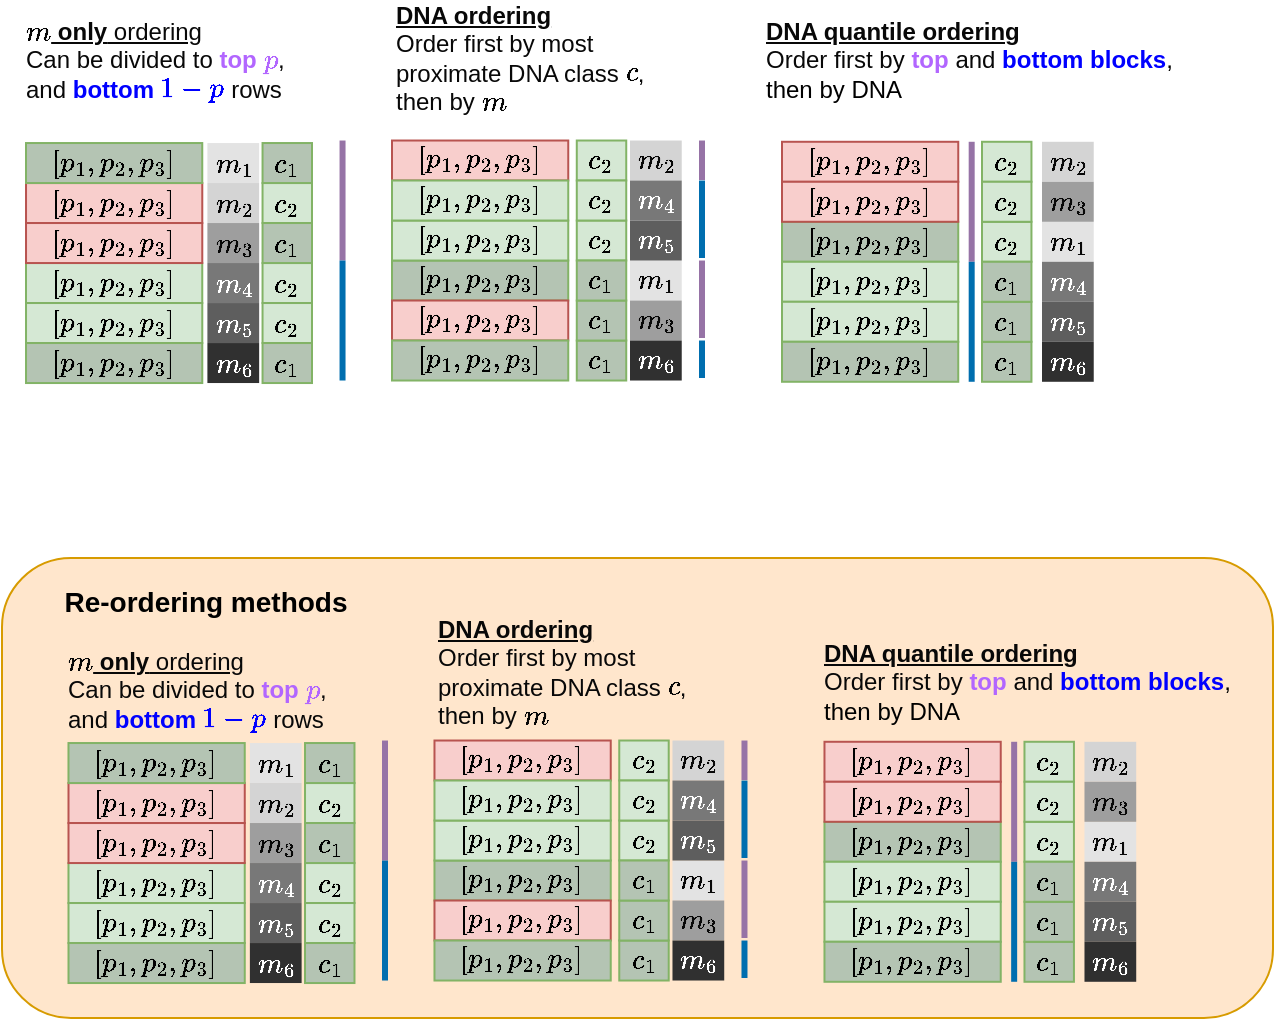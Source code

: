 <mxfile scale="6" border="0">
    <diagram id="_9xPoXTmWucX9Bat7Y3u" name="Page-1">
        <mxGraphModel dx="952" dy="779" grid="1" gridSize="10" guides="1" tooltips="1" connect="1" arrows="1" fold="1" page="1" pageScale="1" pageWidth="850" pageHeight="1100" math="1" shadow="0">
            <root>
                <mxCell id="0"/>
                <mxCell id="1" parent="0"/>
                <mxCell id="3" value="$$[p_1, p_2, p_3]$$" style="rounded=0;whiteSpace=wrap;html=1;fillColor=#f8cecc;strokeColor=#b85450;" parent="1" vertex="1">
                    <mxGeometry x="242.01" y="132.52" width="88.13" height="20" as="geometry"/>
                </mxCell>
                <mxCell id="4" value="$$[p_1, p_2, p_3]$$" style="rounded=0;whiteSpace=wrap;html=1;fillColor=#B4C4B3;strokeColor=#82b366;" parent="1" vertex="1">
                    <mxGeometry x="242.0" y="112.52" width="88.13" height="20" as="geometry"/>
                </mxCell>
                <mxCell id="5" value="$$[p_1, p_2, p_3]$$" style="rounded=0;whiteSpace=wrap;html=1;fillColor=#d5e8d4;strokeColor=#82b366;" parent="1" vertex="1">
                    <mxGeometry x="242.0" y="172.52" width="88.13" height="20" as="geometry"/>
                </mxCell>
                <mxCell id="6" value="$$[p_1, p_2, p_3]$$" style="rounded=0;whiteSpace=wrap;html=1;fillColor=#f8cecc;strokeColor=#b85450;" parent="1" vertex="1">
                    <mxGeometry x="242.01" y="152.52" width="88.13" height="20" as="geometry"/>
                </mxCell>
                <mxCell id="7" value="$$[p_1, p_2, p_3]$$" style="rounded=0;whiteSpace=wrap;html=1;fillColor=#d5e8d4;strokeColor=#82b366;" parent="1" vertex="1">
                    <mxGeometry x="242.01" y="192.52" width="88.13" height="20" as="geometry"/>
                </mxCell>
                <mxCell id="8" value="$$[p_1, p_2, p_3]$$" style="rounded=0;whiteSpace=wrap;html=1;fillColor=#B4C4B3;strokeColor=#82b366;" parent="1" vertex="1">
                    <mxGeometry x="242.01" y="212.52" width="88.13" height="20" as="geometry"/>
                </mxCell>
                <mxCell id="16" value="&lt;u&gt;&lt;b&gt;`m` only&lt;/b&gt; ordering&lt;/u&gt;&lt;br&gt;Can be divided to &lt;font color=&quot;#b266ff&quot;&gt;&lt;b&gt;top `p`&lt;/b&gt;&lt;/font&gt;, and &lt;font color=&quot;#0000ff&quot;&gt;&lt;b&gt;bottom `1-p`&lt;/b&gt;&lt;/font&gt; rows" style="text;html=1;strokeColor=none;fillColor=none;align=left;verticalAlign=middle;whiteSpace=wrap;rounded=0;fontColor=#080808;" parent="1" vertex="1">
                    <mxGeometry x="240.0" y="51.26" width="145" height="40" as="geometry"/>
                </mxCell>
                <mxCell id="17" value="&lt;b&gt;&lt;u&gt;DNA ordering&lt;/u&gt;&lt;/b&gt;&lt;br&gt;Order first by most proximate DNA class `c`, then by `m`&amp;nbsp;" style="text;html=1;strokeColor=none;fillColor=none;align=left;verticalAlign=middle;whiteSpace=wrap;rounded=0;fontColor=#080808;" parent="1" vertex="1">
                    <mxGeometry x="424.87" y="50.0" width="145" height="40" as="geometry"/>
                </mxCell>
                <mxCell id="18" value="$$c_2$$" style="text;html=1;strokeColor=#82b366;fillColor=#d5e8d4;align=center;verticalAlign=middle;whiteSpace=wrap;rounded=0;" parent="1" vertex="1">
                    <mxGeometry x="360.27" y="132.52" width="24.73" height="20" as="geometry"/>
                </mxCell>
                <mxCell id="19" value="$$c_1$$" style="text;html=1;strokeColor=#82b366;fillColor=#B4C4B3;align=center;verticalAlign=middle;whiteSpace=wrap;rounded=0;" parent="1" vertex="1">
                    <mxGeometry x="360.27" y="112.52" width="24.73" height="20" as="geometry"/>
                </mxCell>
                <mxCell id="20" value="$$c_2$$" style="text;html=1;strokeColor=#82b366;fillColor=#d5e8d4;align=center;verticalAlign=middle;whiteSpace=wrap;rounded=0;" parent="1" vertex="1">
                    <mxGeometry x="360.27" y="172.52" width="24.73" height="20" as="geometry"/>
                </mxCell>
                <mxCell id="21" value="$$c_1$$" style="text;html=1;strokeColor=#82b366;fillColor=#B4C4B3;align=center;verticalAlign=middle;whiteSpace=wrap;rounded=0;" parent="1" vertex="1">
                    <mxGeometry x="360.27" y="152.52" width="24.73" height="20" as="geometry"/>
                </mxCell>
                <mxCell id="41" value="" style="endArrow=none;html=1;strokeWidth=3;fontColor=#CC0000;fillColor=#e1d5e7;strokeColor=#9673a6;" parent="1" edge="1">
                    <mxGeometry width="50" height="50" relative="1" as="geometry">
                        <mxPoint x="400.27" y="171.26" as="sourcePoint"/>
                        <mxPoint x="400.27" y="111.26" as="targetPoint"/>
                    </mxGeometry>
                </mxCell>
                <mxCell id="43" value="&lt;b&gt;&lt;u&gt;DNA quantile ordering&lt;/u&gt;&lt;/b&gt;&lt;br&gt;Order first by&amp;nbsp;&lt;font color=&quot;#b266ff&quot;&gt;&lt;b&gt;top &lt;/b&gt;&lt;/font&gt;and &lt;font color=&quot;#0000ff&quot;&gt;&lt;b&gt;bottom blocks&lt;/b&gt;&lt;/font&gt;&lt;font color=&quot;#000000&quot;&gt;, then by DNA&lt;/font&gt;" style="text;html=1;strokeColor=none;fillColor=none;align=left;verticalAlign=middle;whiteSpace=wrap;rounded=0;fontColor=#080808;" parent="1" vertex="1">
                    <mxGeometry x="610" y="50.63" width="210" height="40" as="geometry"/>
                </mxCell>
                <mxCell id="49" value="&lt;span style=&quot;&quot;&gt;$$m_1$$&lt;/span&gt;" style="text;html=1;strokeColor=none;fillColor=#E3E3E3;align=center;verticalAlign=middle;whiteSpace=wrap;rounded=0;fontColor=#080808;labelBackgroundColor=none;" parent="1" vertex="1">
                    <mxGeometry x="332.7" y="112.52" width="25.87" height="20" as="geometry"/>
                </mxCell>
                <mxCell id="50" value="$$m_2$$" style="text;html=1;strokeColor=none;fillColor=#D4D4D4;align=center;verticalAlign=middle;whiteSpace=wrap;rounded=0;fontColor=#080808;" parent="1" vertex="1">
                    <mxGeometry x="332.7" y="132.52" width="25.87" height="20" as="geometry"/>
                </mxCell>
                <mxCell id="51" value="$$m_3$$" style="text;html=1;strokeColor=none;fillColor=#9E9E9E;align=center;verticalAlign=middle;whiteSpace=wrap;rounded=0;fontColor=#080808;" parent="1" vertex="1">
                    <mxGeometry x="332.7" y="152.52" width="25.87" height="20" as="geometry"/>
                </mxCell>
                <mxCell id="52" value="$$m_4$$" style="text;html=1;strokeColor=none;fillColor=#787878;align=center;verticalAlign=middle;whiteSpace=wrap;rounded=0;fontColor=#FFFFFF;" parent="1" vertex="1">
                    <mxGeometry x="332.7" y="172.52" width="25.87" height="20" as="geometry"/>
                </mxCell>
                <mxCell id="53" value="$$m_5$$" style="text;html=1;strokeColor=none;fillColor=#5E5E5E;align=center;verticalAlign=middle;whiteSpace=wrap;rounded=0;fontColor=#FFFFFF;" parent="1" vertex="1">
                    <mxGeometry x="332.7" y="192.52" width="25.87" height="20" as="geometry"/>
                </mxCell>
                <mxCell id="54" value="$$m_6$$" style="text;html=1;strokeColor=none;fillColor=#303030;align=center;verticalAlign=middle;whiteSpace=wrap;rounded=0;fontColor=#FFFFFF;" parent="1" vertex="1">
                    <mxGeometry x="332.7" y="212.52" width="25.87" height="20" as="geometry"/>
                </mxCell>
                <mxCell id="55" value="$$c_2$$" style="text;html=1;strokeColor=#82b366;fillColor=#d5e8d4;align=center;verticalAlign=middle;whiteSpace=wrap;rounded=0;" parent="1" vertex="1">
                    <mxGeometry x="360.27" y="192.52" width="24.73" height="20" as="geometry"/>
                </mxCell>
                <mxCell id="56" value="$$c_1$$" style="text;html=1;strokeColor=#82b366;fillColor=#B4C4B3;align=center;verticalAlign=middle;whiteSpace=wrap;rounded=0;" parent="1" vertex="1">
                    <mxGeometry x="360.27" y="212.52" width="24.73" height="20" as="geometry"/>
                </mxCell>
                <mxCell id="57" value="$$[p_1, p_2, p_3]$$" style="rounded=0;whiteSpace=wrap;html=1;fillColor=#f8cecc;strokeColor=#b85450;" parent="1" vertex="1">
                    <mxGeometry x="425" y="111.26" width="88.13" height="20" as="geometry"/>
                </mxCell>
                <mxCell id="58" value="$$[p_1, p_2, p_3]$$" style="rounded=0;whiteSpace=wrap;html=1;fillColor=#B4C4B3;strokeColor=#82b366;" parent="1" vertex="1">
                    <mxGeometry x="425" y="171.26" width="88.13" height="20" as="geometry"/>
                </mxCell>
                <mxCell id="59" value="$$[p_1, p_2, p_3]$$" style="rounded=0;whiteSpace=wrap;html=1;fillColor=#d5e8d4;strokeColor=#82b366;" parent="1" vertex="1">
                    <mxGeometry x="425" y="151.26" width="88.13" height="20" as="geometry"/>
                </mxCell>
                <mxCell id="60" value="$$[p_1, p_2, p_3]$$" style="rounded=0;whiteSpace=wrap;html=1;fillColor=#f8cecc;strokeColor=#b85450;" parent="1" vertex="1">
                    <mxGeometry x="425" y="191.26" width="88.13" height="20" as="geometry"/>
                </mxCell>
                <mxCell id="61" value="$$[p_1, p_2, p_3]$$" style="rounded=0;whiteSpace=wrap;html=1;fillColor=#d5e8d4;strokeColor=#82b366;" parent="1" vertex="1">
                    <mxGeometry x="425" y="131.26" width="88.13" height="20" as="geometry"/>
                </mxCell>
                <mxCell id="62" value="$$[p_1, p_2, p_3]$$" style="rounded=0;whiteSpace=wrap;html=1;fillColor=#B4C4B3;strokeColor=#82b366;" parent="1" vertex="1">
                    <mxGeometry x="425" y="211.26" width="88.13" height="20" as="geometry"/>
                </mxCell>
                <mxCell id="63" value="$$c_2$$" style="text;html=1;strokeColor=#82b366;fillColor=#d5e8d4;align=center;verticalAlign=middle;whiteSpace=wrap;rounded=0;" parent="1" vertex="1">
                    <mxGeometry x="517.39" y="111.26" width="24.73" height="20" as="geometry"/>
                </mxCell>
                <mxCell id="64" value="$$c_1$$" style="text;html=1;strokeColor=#82b366;fillColor=#B4C4B3;align=center;verticalAlign=middle;whiteSpace=wrap;rounded=0;" parent="1" vertex="1">
                    <mxGeometry x="517.39" y="211.26" width="24.73" height="20" as="geometry"/>
                </mxCell>
                <mxCell id="65" value="$$c_2$$" style="text;html=1;strokeColor=#82b366;fillColor=#d5e8d4;align=center;verticalAlign=middle;whiteSpace=wrap;rounded=0;" parent="1" vertex="1">
                    <mxGeometry x="517.39" y="151.26" width="24.73" height="20" as="geometry"/>
                </mxCell>
                <mxCell id="66" value="$$c_1$$" style="text;html=1;strokeColor=#82b366;fillColor=#B4C4B3;align=center;verticalAlign=middle;whiteSpace=wrap;rounded=0;" parent="1" vertex="1">
                    <mxGeometry x="517.39" y="191.26" width="24.73" height="20" as="geometry"/>
                </mxCell>
                <mxCell id="67" value="&lt;span style=&quot;&quot;&gt;$$m_1$$&lt;/span&gt;" style="text;html=1;strokeColor=none;fillColor=#E3E3E3;align=center;verticalAlign=middle;whiteSpace=wrap;rounded=0;fontColor=#080808;labelBackgroundColor=none;" parent="1" vertex="1">
                    <mxGeometry x="544" y="171.26" width="25.87" height="20" as="geometry"/>
                </mxCell>
                <mxCell id="68" value="$$m_2$$" style="text;html=1;strokeColor=none;fillColor=#D4D4D4;align=center;verticalAlign=middle;whiteSpace=wrap;rounded=0;fontColor=#080808;" parent="1" vertex="1">
                    <mxGeometry x="544" y="111.26" width="25.87" height="20" as="geometry"/>
                </mxCell>
                <mxCell id="69" value="$$m_3$$" style="text;html=1;strokeColor=none;fillColor=#9E9E9E;align=center;verticalAlign=middle;whiteSpace=wrap;rounded=0;fontColor=#080808;" parent="1" vertex="1">
                    <mxGeometry x="544" y="191.26" width="25.87" height="20" as="geometry"/>
                </mxCell>
                <mxCell id="70" value="$$m_4$$" style="text;html=1;strokeColor=none;fillColor=#787878;align=center;verticalAlign=middle;whiteSpace=wrap;rounded=0;fontColor=#FFFFFF;" parent="1" vertex="1">
                    <mxGeometry x="544" y="131.26" width="25.87" height="20" as="geometry"/>
                </mxCell>
                <mxCell id="71" value="$$m_5$$" style="text;html=1;strokeColor=none;fillColor=#5E5E5E;align=center;verticalAlign=middle;whiteSpace=wrap;rounded=0;fontColor=#FFFFFF;" parent="1" vertex="1">
                    <mxGeometry x="544" y="151.26" width="25.87" height="20" as="geometry"/>
                </mxCell>
                <mxCell id="72" value="$$m_6$$" style="text;html=1;strokeColor=none;fillColor=#303030;align=center;verticalAlign=middle;whiteSpace=wrap;rounded=0;fontColor=#FFFFFF;" parent="1" vertex="1">
                    <mxGeometry x="544" y="211.26" width="25.87" height="20" as="geometry"/>
                </mxCell>
                <mxCell id="73" value="$$c_2$$" style="text;html=1;strokeColor=#82b366;fillColor=#d5e8d4;align=center;verticalAlign=middle;whiteSpace=wrap;rounded=0;" parent="1" vertex="1">
                    <mxGeometry x="517.39" y="131.26" width="24.73" height="20" as="geometry"/>
                </mxCell>
                <mxCell id="74" value="$$c_1$$" style="text;html=1;strokeColor=#82b366;fillColor=#B4C4B3;align=center;verticalAlign=middle;whiteSpace=wrap;rounded=0;" parent="1" vertex="1">
                    <mxGeometry x="517.39" y="171.26" width="24.73" height="20" as="geometry"/>
                </mxCell>
                <mxCell id="76" value="" style="endArrow=none;html=1;strokeWidth=3;fontColor=#CC0000;fillColor=#1ba1e2;strokeColor=#006EAF;" parent="1" edge="1">
                    <mxGeometry width="50" height="50" relative="1" as="geometry">
                        <mxPoint x="400.27" y="231.26" as="sourcePoint"/>
                        <mxPoint x="400.27" y="171.26" as="targetPoint"/>
                    </mxGeometry>
                </mxCell>
                <mxCell id="77" value="$$[p_1, p_2, p_3]$$" style="rounded=0;whiteSpace=wrap;html=1;fillColor=#f8cecc;strokeColor=#b85450;" parent="1" vertex="1">
                    <mxGeometry x="620" y="111.89" width="88.13" height="20" as="geometry"/>
                </mxCell>
                <mxCell id="78" value="$$[p_1, p_2, p_3]$$" style="rounded=0;whiteSpace=wrap;html=1;fillColor=#B4C4B3;strokeColor=#82b366;" parent="1" vertex="1">
                    <mxGeometry x="620" y="151.89" width="88.13" height="20" as="geometry"/>
                </mxCell>
                <mxCell id="79" value="$$[p_1, p_2, p_3]$$" style="rounded=0;whiteSpace=wrap;html=1;fillColor=#d5e8d4;strokeColor=#82b366;" parent="1" vertex="1">
                    <mxGeometry x="620" y="171.89" width="88.13" height="20" as="geometry"/>
                </mxCell>
                <mxCell id="80" value="$$[p_1, p_2, p_3]$$" style="rounded=0;whiteSpace=wrap;html=1;fillColor=#f8cecc;strokeColor=#b85450;" parent="1" vertex="1">
                    <mxGeometry x="620" y="131.89" width="88.13" height="20" as="geometry"/>
                </mxCell>
                <mxCell id="81" value="$$[p_1, p_2, p_3]$$" style="rounded=0;whiteSpace=wrap;html=1;fillColor=#d5e8d4;strokeColor=#82b366;" parent="1" vertex="1">
                    <mxGeometry x="620" y="191.89" width="88.13" height="20" as="geometry"/>
                </mxCell>
                <mxCell id="82" value="$$[p_1, p_2, p_3]$$" style="rounded=0;whiteSpace=wrap;html=1;fillColor=#B4C4B3;strokeColor=#82b366;" parent="1" vertex="1">
                    <mxGeometry x="620" y="211.89" width="88.13" height="20" as="geometry"/>
                </mxCell>
                <mxCell id="83" value="$$c_2$$" style="text;html=1;strokeColor=#82b366;fillColor=#d5e8d4;align=center;verticalAlign=middle;whiteSpace=wrap;rounded=0;" parent="1" vertex="1">
                    <mxGeometry x="720" y="111.89" width="24.73" height="20" as="geometry"/>
                </mxCell>
                <mxCell id="84" value="$$c_1$$" style="text;html=1;strokeColor=#82b366;fillColor=#B4C4B3;align=center;verticalAlign=middle;whiteSpace=wrap;rounded=0;" parent="1" vertex="1">
                    <mxGeometry x="720" y="211.89" width="24.73" height="20" as="geometry"/>
                </mxCell>
                <mxCell id="85" value="$$c_2$$" style="text;html=1;strokeColor=#82b366;fillColor=#d5e8d4;align=center;verticalAlign=middle;whiteSpace=wrap;rounded=0;" parent="1" vertex="1">
                    <mxGeometry x="720" y="151.89" width="24.73" height="20" as="geometry"/>
                </mxCell>
                <mxCell id="86" value="$$c_1$$" style="text;html=1;strokeColor=#82b366;fillColor=#B4C4B3;align=center;verticalAlign=middle;whiteSpace=wrap;rounded=0;" parent="1" vertex="1">
                    <mxGeometry x="720" y="191.89" width="24.73" height="20" as="geometry"/>
                </mxCell>
                <mxCell id="87" value="&lt;span style=&quot;&quot;&gt;$$m_1$$&lt;/span&gt;" style="text;html=1;strokeColor=none;fillColor=#E3E3E3;align=center;verticalAlign=middle;whiteSpace=wrap;rounded=0;fontColor=#080808;labelBackgroundColor=none;" parent="1" vertex="1">
                    <mxGeometry x="750" y="151.89" width="25.87" height="20" as="geometry"/>
                </mxCell>
                <mxCell id="88" value="$$m_2$$" style="text;html=1;strokeColor=none;fillColor=#D4D4D4;align=center;verticalAlign=middle;whiteSpace=wrap;rounded=0;fontColor=#080808;" parent="1" vertex="1">
                    <mxGeometry x="750" y="111.89" width="25.87" height="20" as="geometry"/>
                </mxCell>
                <mxCell id="89" value="$$m_3$$" style="text;html=1;strokeColor=none;fillColor=#9E9E9E;align=center;verticalAlign=middle;whiteSpace=wrap;rounded=0;fontColor=#080808;" parent="1" vertex="1">
                    <mxGeometry x="750" y="131.89" width="25.87" height="20" as="geometry"/>
                </mxCell>
                <mxCell id="90" value="$$m_4$$" style="text;html=1;strokeColor=none;fillColor=#787878;align=center;verticalAlign=middle;whiteSpace=wrap;rounded=0;fontColor=#FFFFFF;" parent="1" vertex="1">
                    <mxGeometry x="750" y="171.89" width="25.87" height="20" as="geometry"/>
                </mxCell>
                <mxCell id="91" value="$$m_5$$" style="text;html=1;strokeColor=none;fillColor=#5E5E5E;align=center;verticalAlign=middle;whiteSpace=wrap;rounded=0;fontColor=#FFFFFF;" parent="1" vertex="1">
                    <mxGeometry x="750" y="191.89" width="25.87" height="20" as="geometry"/>
                </mxCell>
                <mxCell id="92" value="$$m_6$$" style="text;html=1;strokeColor=none;fillColor=#303030;align=center;verticalAlign=middle;whiteSpace=wrap;rounded=0;fontColor=#FFFFFF;" parent="1" vertex="1">
                    <mxGeometry x="750" y="211.89" width="25.87" height="20" as="geometry"/>
                </mxCell>
                <mxCell id="93" value="$$c_2$$" style="text;html=1;strokeColor=#82b366;fillColor=#d5e8d4;align=center;verticalAlign=middle;whiteSpace=wrap;rounded=0;" parent="1" vertex="1">
                    <mxGeometry x="720" y="131.89" width="24.73" height="20" as="geometry"/>
                </mxCell>
                <mxCell id="94" value="$$c_1$$" style="text;html=1;strokeColor=#82b366;fillColor=#B4C4B3;align=center;verticalAlign=middle;whiteSpace=wrap;rounded=0;" parent="1" vertex="1">
                    <mxGeometry x="720" y="171.89" width="24.73" height="20" as="geometry"/>
                </mxCell>
                <mxCell id="95" value="" style="endArrow=none;html=1;strokeWidth=3;fontColor=#CC0000;fillColor=#e1d5e7;strokeColor=#9673a6;" parent="1" edge="1">
                    <mxGeometry width="50" height="50" relative="1" as="geometry">
                        <mxPoint x="580" y="131" as="sourcePoint"/>
                        <mxPoint x="580" y="111.26" as="targetPoint"/>
                    </mxGeometry>
                </mxCell>
                <mxCell id="96" value="" style="endArrow=none;html=1;strokeWidth=3;fontColor=#CC0000;fillColor=#1ba1e2;strokeColor=#006EAF;" parent="1" edge="1">
                    <mxGeometry width="50" height="50" relative="1" as="geometry">
                        <mxPoint x="580" y="170" as="sourcePoint"/>
                        <mxPoint x="580" y="131.26" as="targetPoint"/>
                    </mxGeometry>
                </mxCell>
                <mxCell id="97" value="" style="endArrow=none;html=1;strokeWidth=3;fontColor=#CC0000;fillColor=#e1d5e7;strokeColor=#9673a6;" parent="1" edge="1">
                    <mxGeometry width="50" height="50" relative="1" as="geometry">
                        <mxPoint x="580" y="210" as="sourcePoint"/>
                        <mxPoint x="580" y="171.26" as="targetPoint"/>
                    </mxGeometry>
                </mxCell>
                <mxCell id="98" value="" style="endArrow=none;html=1;strokeWidth=3;fontColor=#CC0000;fillColor=#1ba1e2;strokeColor=#006EAF;" parent="1" edge="1">
                    <mxGeometry width="50" height="50" relative="1" as="geometry">
                        <mxPoint x="580" y="230" as="sourcePoint"/>
                        <mxPoint x="580" y="211.26" as="targetPoint"/>
                    </mxGeometry>
                </mxCell>
                <mxCell id="99" value="" style="endArrow=none;html=1;strokeWidth=3;fontColor=#CC0000;fillColor=#e1d5e7;strokeColor=#9673a6;" parent="1" edge="1">
                    <mxGeometry width="50" height="50" relative="1" as="geometry">
                        <mxPoint x="714.84" y="171.89" as="sourcePoint"/>
                        <mxPoint x="714.84" y="111.89" as="targetPoint"/>
                    </mxGeometry>
                </mxCell>
                <mxCell id="100" value="" style="endArrow=none;html=1;strokeWidth=3;fontColor=#CC0000;fillColor=#1ba1e2;strokeColor=#006EAF;" parent="1" edge="1">
                    <mxGeometry width="50" height="50" relative="1" as="geometry">
                        <mxPoint x="714.84" y="231.89" as="sourcePoint"/>
                        <mxPoint x="714.84" y="171.89" as="targetPoint"/>
                    </mxGeometry>
                </mxCell>
                <mxCell id="101" value="" style="group" vertex="1" connectable="0" parent="1">
                    <mxGeometry x="230" y="320" width="635.5" height="230" as="geometry"/>
                </mxCell>
                <mxCell id="102" value="" style="rounded=1;whiteSpace=wrap;html=1;labelBackgroundColor=none;fillColor=#ffe6cc;strokeColor=#d79b00;" vertex="1" parent="101">
                    <mxGeometry width="635.5" height="230" as="geometry"/>
                </mxCell>
                <mxCell id="103" value="$$[p_1, p_2, p_3]$$" style="rounded=0;whiteSpace=wrap;html=1;fillColor=#f8cecc;strokeColor=#b85450;" vertex="1" parent="101">
                    <mxGeometry x="33.25" y="112.52" width="88.13" height="20" as="geometry"/>
                </mxCell>
                <mxCell id="104" value="$$[p_1, p_2, p_3]$$" style="rounded=0;whiteSpace=wrap;html=1;fillColor=#B4C4B3;strokeColor=#82b366;" vertex="1" parent="101">
                    <mxGeometry x="33.24" y="92.52" width="88.13" height="20" as="geometry"/>
                </mxCell>
                <mxCell id="105" value="$$[p_1, p_2, p_3]$$" style="rounded=0;whiteSpace=wrap;html=1;fillColor=#d5e8d4;strokeColor=#82b366;" vertex="1" parent="101">
                    <mxGeometry x="33.24" y="152.52" width="88.13" height="20" as="geometry"/>
                </mxCell>
                <mxCell id="106" value="$$[p_1, p_2, p_3]$$" style="rounded=0;whiteSpace=wrap;html=1;fillColor=#f8cecc;strokeColor=#b85450;" vertex="1" parent="101">
                    <mxGeometry x="33.25" y="132.52" width="88.13" height="20" as="geometry"/>
                </mxCell>
                <mxCell id="107" value="$$[p_1, p_2, p_3]$$" style="rounded=0;whiteSpace=wrap;html=1;fillColor=#d5e8d4;strokeColor=#82b366;" vertex="1" parent="101">
                    <mxGeometry x="33.25" y="172.52" width="88.13" height="20" as="geometry"/>
                </mxCell>
                <mxCell id="108" value="$$[p_1, p_2, p_3]$$" style="rounded=0;whiteSpace=wrap;html=1;fillColor=#B4C4B3;strokeColor=#82b366;" vertex="1" parent="101">
                    <mxGeometry x="33.25" y="192.52" width="88.13" height="20" as="geometry"/>
                </mxCell>
                <mxCell id="109" value="&lt;u&gt;&lt;b&gt;`m` only&lt;/b&gt; ordering&lt;/u&gt;&lt;br&gt;Can be divided to &lt;font color=&quot;#b266ff&quot;&gt;&lt;b&gt;top `p`&lt;/b&gt;&lt;/font&gt;, and &lt;font color=&quot;#0000ff&quot;&gt;&lt;b&gt;bottom `1-p`&lt;/b&gt;&lt;/font&gt; rows" style="text;html=1;strokeColor=none;fillColor=none;align=left;verticalAlign=middle;whiteSpace=wrap;rounded=0;fontColor=#080808;" vertex="1" parent="101">
                    <mxGeometry x="31.24" y="46" width="145" height="40" as="geometry"/>
                </mxCell>
                <mxCell id="110" value="&lt;b&gt;&lt;u&gt;DNA ordering&lt;/u&gt;&lt;/b&gt;&lt;br&gt;Order first by most proximate DNA class `c`, then by `m`&amp;nbsp;" style="text;html=1;strokeColor=none;fillColor=none;align=left;verticalAlign=middle;whiteSpace=wrap;rounded=0;fontColor=#080808;" vertex="1" parent="101">
                    <mxGeometry x="216.11" y="37" width="145" height="40" as="geometry"/>
                </mxCell>
                <mxCell id="111" value="$$c_2$$" style="text;html=1;strokeColor=#82b366;fillColor=#d5e8d4;align=center;verticalAlign=middle;whiteSpace=wrap;rounded=0;" vertex="1" parent="101">
                    <mxGeometry x="151.51" y="112.52" width="24.73" height="20" as="geometry"/>
                </mxCell>
                <mxCell id="112" value="$$c_1$$" style="text;html=1;strokeColor=#82b366;fillColor=#B4C4B3;align=center;verticalAlign=middle;whiteSpace=wrap;rounded=0;" vertex="1" parent="101">
                    <mxGeometry x="151.51" y="92.52" width="24.73" height="20" as="geometry"/>
                </mxCell>
                <mxCell id="113" value="$$c_2$$" style="text;html=1;strokeColor=#82b366;fillColor=#d5e8d4;align=center;verticalAlign=middle;whiteSpace=wrap;rounded=0;" vertex="1" parent="101">
                    <mxGeometry x="151.51" y="152.52" width="24.73" height="20" as="geometry"/>
                </mxCell>
                <mxCell id="114" value="$$c_1$$" style="text;html=1;strokeColor=#82b366;fillColor=#B4C4B3;align=center;verticalAlign=middle;whiteSpace=wrap;rounded=0;" vertex="1" parent="101">
                    <mxGeometry x="151.51" y="132.52" width="24.73" height="20" as="geometry"/>
                </mxCell>
                <mxCell id="115" value="" style="endArrow=none;html=1;strokeWidth=3;fontColor=#CC0000;fillColor=#e1d5e7;strokeColor=#9673a6;" edge="1" parent="101">
                    <mxGeometry width="50" height="50" relative="1" as="geometry">
                        <mxPoint x="191.51" y="151.26" as="sourcePoint"/>
                        <mxPoint x="191.51" y="91.26" as="targetPoint"/>
                    </mxGeometry>
                </mxCell>
                <mxCell id="116" value="&lt;b&gt;&lt;u&gt;DNA quantile ordering&lt;/u&gt;&lt;/b&gt;&lt;br&gt;Order first by&amp;nbsp;&lt;font color=&quot;#b266ff&quot;&gt;&lt;b&gt;top &lt;/b&gt;&lt;/font&gt;and &lt;font color=&quot;#0000ff&quot;&gt;&lt;b&gt;bottom blocks&lt;/b&gt;&lt;/font&gt;&lt;font color=&quot;#000000&quot;&gt;, then by DNA&lt;/font&gt;" style="text;html=1;strokeColor=none;fillColor=none;align=left;verticalAlign=middle;whiteSpace=wrap;rounded=0;fontColor=#080808;" vertex="1" parent="101">
                    <mxGeometry x="408.5" y="42" width="210" height="40" as="geometry"/>
                </mxCell>
                <mxCell id="117" value="&lt;span style=&quot;&quot;&gt;$$m_1$$&lt;/span&gt;" style="text;html=1;strokeColor=none;fillColor=#E3E3E3;align=center;verticalAlign=middle;whiteSpace=wrap;rounded=0;fontColor=#080808;labelBackgroundColor=none;" vertex="1" parent="101">
                    <mxGeometry x="123.94" y="92.52" width="25.87" height="20" as="geometry"/>
                </mxCell>
                <mxCell id="118" value="$$m_2$$" style="text;html=1;strokeColor=none;fillColor=#D4D4D4;align=center;verticalAlign=middle;whiteSpace=wrap;rounded=0;fontColor=#080808;" vertex="1" parent="101">
                    <mxGeometry x="123.94" y="112.52" width="25.87" height="20" as="geometry"/>
                </mxCell>
                <mxCell id="119" value="$$m_3$$" style="text;html=1;strokeColor=none;fillColor=#9E9E9E;align=center;verticalAlign=middle;whiteSpace=wrap;rounded=0;fontColor=#080808;" vertex="1" parent="101">
                    <mxGeometry x="123.94" y="132.52" width="25.87" height="20" as="geometry"/>
                </mxCell>
                <mxCell id="120" value="$$m_4$$" style="text;html=1;strokeColor=none;fillColor=#787878;align=center;verticalAlign=middle;whiteSpace=wrap;rounded=0;fontColor=#FFFFFF;" vertex="1" parent="101">
                    <mxGeometry x="123.94" y="152.52" width="25.87" height="20" as="geometry"/>
                </mxCell>
                <mxCell id="121" value="$$m_5$$" style="text;html=1;strokeColor=none;fillColor=#5E5E5E;align=center;verticalAlign=middle;whiteSpace=wrap;rounded=0;fontColor=#FFFFFF;" vertex="1" parent="101">
                    <mxGeometry x="123.94" y="172.52" width="25.87" height="20" as="geometry"/>
                </mxCell>
                <mxCell id="122" value="$$m_6$$" style="text;html=1;strokeColor=none;fillColor=#303030;align=center;verticalAlign=middle;whiteSpace=wrap;rounded=0;fontColor=#FFFFFF;" vertex="1" parent="101">
                    <mxGeometry x="123.94" y="192.52" width="25.87" height="20" as="geometry"/>
                </mxCell>
                <mxCell id="123" value="$$c_2$$" style="text;html=1;strokeColor=#82b366;fillColor=#d5e8d4;align=center;verticalAlign=middle;whiteSpace=wrap;rounded=0;" vertex="1" parent="101">
                    <mxGeometry x="151.51" y="172.52" width="24.73" height="20" as="geometry"/>
                </mxCell>
                <mxCell id="124" value="$$c_1$$" style="text;html=1;strokeColor=#82b366;fillColor=#B4C4B3;align=center;verticalAlign=middle;whiteSpace=wrap;rounded=0;" vertex="1" parent="101">
                    <mxGeometry x="151.51" y="192.52" width="24.73" height="20" as="geometry"/>
                </mxCell>
                <mxCell id="125" value="$$[p_1, p_2, p_3]$$" style="rounded=0;whiteSpace=wrap;html=1;fillColor=#f8cecc;strokeColor=#b85450;" vertex="1" parent="101">
                    <mxGeometry x="216.24" y="91.26" width="88.13" height="20" as="geometry"/>
                </mxCell>
                <mxCell id="126" value="$$[p_1, p_2, p_3]$$" style="rounded=0;whiteSpace=wrap;html=1;fillColor=#B4C4B3;strokeColor=#82b366;" vertex="1" parent="101">
                    <mxGeometry x="216.24" y="151.26" width="88.13" height="20" as="geometry"/>
                </mxCell>
                <mxCell id="127" value="$$[p_1, p_2, p_3]$$" style="rounded=0;whiteSpace=wrap;html=1;fillColor=#d5e8d4;strokeColor=#82b366;" vertex="1" parent="101">
                    <mxGeometry x="216.24" y="131.26" width="88.13" height="20" as="geometry"/>
                </mxCell>
                <mxCell id="128" value="$$[p_1, p_2, p_3]$$" style="rounded=0;whiteSpace=wrap;html=1;fillColor=#f8cecc;strokeColor=#b85450;" vertex="1" parent="101">
                    <mxGeometry x="216.24" y="171.26" width="88.13" height="20" as="geometry"/>
                </mxCell>
                <mxCell id="129" value="$$[p_1, p_2, p_3]$$" style="rounded=0;whiteSpace=wrap;html=1;fillColor=#d5e8d4;strokeColor=#82b366;" vertex="1" parent="101">
                    <mxGeometry x="216.24" y="111.26" width="88.13" height="20" as="geometry"/>
                </mxCell>
                <mxCell id="130" value="$$[p_1, p_2, p_3]$$" style="rounded=0;whiteSpace=wrap;html=1;fillColor=#B4C4B3;strokeColor=#82b366;" vertex="1" parent="101">
                    <mxGeometry x="216.24" y="191.26" width="88.13" height="20" as="geometry"/>
                </mxCell>
                <mxCell id="131" value="$$c_2$$" style="text;html=1;strokeColor=#82b366;fillColor=#d5e8d4;align=center;verticalAlign=middle;whiteSpace=wrap;rounded=0;" vertex="1" parent="101">
                    <mxGeometry x="308.63" y="91.26" width="24.73" height="20" as="geometry"/>
                </mxCell>
                <mxCell id="132" value="$$c_1$$" style="text;html=1;strokeColor=#82b366;fillColor=#B4C4B3;align=center;verticalAlign=middle;whiteSpace=wrap;rounded=0;" vertex="1" parent="101">
                    <mxGeometry x="308.63" y="191.26" width="24.73" height="20" as="geometry"/>
                </mxCell>
                <mxCell id="133" value="$$c_2$$" style="text;html=1;strokeColor=#82b366;fillColor=#d5e8d4;align=center;verticalAlign=middle;whiteSpace=wrap;rounded=0;" vertex="1" parent="101">
                    <mxGeometry x="308.63" y="131.26" width="24.73" height="20" as="geometry"/>
                </mxCell>
                <mxCell id="134" value="$$c_1$$" style="text;html=1;strokeColor=#82b366;fillColor=#B4C4B3;align=center;verticalAlign=middle;whiteSpace=wrap;rounded=0;" vertex="1" parent="101">
                    <mxGeometry x="308.63" y="171.26" width="24.73" height="20" as="geometry"/>
                </mxCell>
                <mxCell id="135" value="&lt;span style=&quot;&quot;&gt;$$m_1$$&lt;/span&gt;" style="text;html=1;strokeColor=none;fillColor=#E3E3E3;align=center;verticalAlign=middle;whiteSpace=wrap;rounded=0;fontColor=#080808;labelBackgroundColor=none;" vertex="1" parent="101">
                    <mxGeometry x="335.24" y="151.26" width="25.87" height="20" as="geometry"/>
                </mxCell>
                <mxCell id="136" value="$$m_2$$" style="text;html=1;strokeColor=none;fillColor=#D4D4D4;align=center;verticalAlign=middle;whiteSpace=wrap;rounded=0;fontColor=#080808;" vertex="1" parent="101">
                    <mxGeometry x="335.24" y="91.26" width="25.87" height="20" as="geometry"/>
                </mxCell>
                <mxCell id="137" value="$$m_3$$" style="text;html=1;strokeColor=none;fillColor=#9E9E9E;align=center;verticalAlign=middle;whiteSpace=wrap;rounded=0;fontColor=#080808;" vertex="1" parent="101">
                    <mxGeometry x="335.24" y="171.26" width="25.87" height="20" as="geometry"/>
                </mxCell>
                <mxCell id="138" value="$$m_4$$" style="text;html=1;strokeColor=none;fillColor=#787878;align=center;verticalAlign=middle;whiteSpace=wrap;rounded=0;fontColor=#FFFFFF;" vertex="1" parent="101">
                    <mxGeometry x="335.24" y="111.26" width="25.87" height="20" as="geometry"/>
                </mxCell>
                <mxCell id="139" value="$$m_5$$" style="text;html=1;strokeColor=none;fillColor=#5E5E5E;align=center;verticalAlign=middle;whiteSpace=wrap;rounded=0;fontColor=#FFFFFF;" vertex="1" parent="101">
                    <mxGeometry x="335.24" y="131.26" width="25.87" height="20" as="geometry"/>
                </mxCell>
                <mxCell id="140" value="$$m_6$$" style="text;html=1;strokeColor=none;fillColor=#303030;align=center;verticalAlign=middle;whiteSpace=wrap;rounded=0;fontColor=#FFFFFF;" vertex="1" parent="101">
                    <mxGeometry x="335.24" y="191.26" width="25.87" height="20" as="geometry"/>
                </mxCell>
                <mxCell id="141" value="$$c_2$$" style="text;html=1;strokeColor=#82b366;fillColor=#d5e8d4;align=center;verticalAlign=middle;whiteSpace=wrap;rounded=0;" vertex="1" parent="101">
                    <mxGeometry x="308.63" y="111.26" width="24.73" height="20" as="geometry"/>
                </mxCell>
                <mxCell id="142" value="$$c_1$$" style="text;html=1;strokeColor=#82b366;fillColor=#B4C4B3;align=center;verticalAlign=middle;whiteSpace=wrap;rounded=0;" vertex="1" parent="101">
                    <mxGeometry x="308.63" y="151.26" width="24.73" height="20" as="geometry"/>
                </mxCell>
                <mxCell id="143" value="" style="endArrow=none;html=1;strokeWidth=3;fontColor=#CC0000;fillColor=#1ba1e2;strokeColor=#006EAF;" edge="1" parent="101">
                    <mxGeometry width="50" height="50" relative="1" as="geometry">
                        <mxPoint x="191.51" y="211.26" as="sourcePoint"/>
                        <mxPoint x="191.51" y="151.26" as="targetPoint"/>
                    </mxGeometry>
                </mxCell>
                <mxCell id="144" value="$$[p_1, p_2, p_3]$$" style="rounded=0;whiteSpace=wrap;html=1;fillColor=#f8cecc;strokeColor=#b85450;" vertex="1" parent="101">
                    <mxGeometry x="411.24" y="91.89" width="88.13" height="20" as="geometry"/>
                </mxCell>
                <mxCell id="145" value="$$[p_1, p_2, p_3]$$" style="rounded=0;whiteSpace=wrap;html=1;fillColor=#B4C4B3;strokeColor=#82b366;" vertex="1" parent="101">
                    <mxGeometry x="411.24" y="131.89" width="88.13" height="20" as="geometry"/>
                </mxCell>
                <mxCell id="146" value="$$[p_1, p_2, p_3]$$" style="rounded=0;whiteSpace=wrap;html=1;fillColor=#d5e8d4;strokeColor=#82b366;" vertex="1" parent="101">
                    <mxGeometry x="411.24" y="151.89" width="88.13" height="20" as="geometry"/>
                </mxCell>
                <mxCell id="147" value="$$[p_1, p_2, p_3]$$" style="rounded=0;whiteSpace=wrap;html=1;fillColor=#f8cecc;strokeColor=#b85450;" vertex="1" parent="101">
                    <mxGeometry x="411.24" y="111.89" width="88.13" height="20" as="geometry"/>
                </mxCell>
                <mxCell id="148" value="$$[p_1, p_2, p_3]$$" style="rounded=0;whiteSpace=wrap;html=1;fillColor=#d5e8d4;strokeColor=#82b366;" vertex="1" parent="101">
                    <mxGeometry x="411.24" y="171.89" width="88.13" height="20" as="geometry"/>
                </mxCell>
                <mxCell id="149" value="$$[p_1, p_2, p_3]$$" style="rounded=0;whiteSpace=wrap;html=1;fillColor=#B4C4B3;strokeColor=#82b366;" vertex="1" parent="101">
                    <mxGeometry x="411.24" y="191.89" width="88.13" height="20" as="geometry"/>
                </mxCell>
                <mxCell id="150" value="$$c_2$$" style="text;html=1;strokeColor=#82b366;fillColor=#d5e8d4;align=center;verticalAlign=middle;whiteSpace=wrap;rounded=0;" vertex="1" parent="101">
                    <mxGeometry x="511.24" y="91.89" width="24.73" height="20" as="geometry"/>
                </mxCell>
                <mxCell id="151" value="$$c_1$$" style="text;html=1;strokeColor=#82b366;fillColor=#B4C4B3;align=center;verticalAlign=middle;whiteSpace=wrap;rounded=0;" vertex="1" parent="101">
                    <mxGeometry x="511.24" y="191.89" width="24.73" height="20" as="geometry"/>
                </mxCell>
                <mxCell id="152" value="$$c_2$$" style="text;html=1;strokeColor=#82b366;fillColor=#d5e8d4;align=center;verticalAlign=middle;whiteSpace=wrap;rounded=0;" vertex="1" parent="101">
                    <mxGeometry x="511.24" y="131.89" width="24.73" height="20" as="geometry"/>
                </mxCell>
                <mxCell id="153" value="$$c_1$$" style="text;html=1;strokeColor=#82b366;fillColor=#B4C4B3;align=center;verticalAlign=middle;whiteSpace=wrap;rounded=0;" vertex="1" parent="101">
                    <mxGeometry x="511.24" y="171.89" width="24.73" height="20" as="geometry"/>
                </mxCell>
                <mxCell id="154" value="&lt;span style=&quot;&quot;&gt;$$m_1$$&lt;/span&gt;" style="text;html=1;strokeColor=none;fillColor=#E3E3E3;align=center;verticalAlign=middle;whiteSpace=wrap;rounded=0;fontColor=#080808;labelBackgroundColor=none;" vertex="1" parent="101">
                    <mxGeometry x="541.24" y="131.89" width="25.87" height="20" as="geometry"/>
                </mxCell>
                <mxCell id="155" value="$$m_2$$" style="text;html=1;strokeColor=none;fillColor=#D4D4D4;align=center;verticalAlign=middle;whiteSpace=wrap;rounded=0;fontColor=#080808;" vertex="1" parent="101">
                    <mxGeometry x="541.24" y="91.89" width="25.87" height="20" as="geometry"/>
                </mxCell>
                <mxCell id="156" value="$$m_3$$" style="text;html=1;strokeColor=none;fillColor=#9E9E9E;align=center;verticalAlign=middle;whiteSpace=wrap;rounded=0;fontColor=#080808;" vertex="1" parent="101">
                    <mxGeometry x="541.24" y="111.89" width="25.87" height="20" as="geometry"/>
                </mxCell>
                <mxCell id="157" value="$$m_4$$" style="text;html=1;strokeColor=none;fillColor=#787878;align=center;verticalAlign=middle;whiteSpace=wrap;rounded=0;fontColor=#FFFFFF;" vertex="1" parent="101">
                    <mxGeometry x="541.24" y="151.89" width="25.87" height="20" as="geometry"/>
                </mxCell>
                <mxCell id="158" value="$$m_5$$" style="text;html=1;strokeColor=none;fillColor=#5E5E5E;align=center;verticalAlign=middle;whiteSpace=wrap;rounded=0;fontColor=#FFFFFF;" vertex="1" parent="101">
                    <mxGeometry x="541.24" y="171.89" width="25.87" height="20" as="geometry"/>
                </mxCell>
                <mxCell id="159" value="$$m_6$$" style="text;html=1;strokeColor=none;fillColor=#303030;align=center;verticalAlign=middle;whiteSpace=wrap;rounded=0;fontColor=#FFFFFF;" vertex="1" parent="101">
                    <mxGeometry x="541.24" y="191.89" width="25.87" height="20" as="geometry"/>
                </mxCell>
                <mxCell id="160" value="$$c_2$$" style="text;html=1;strokeColor=#82b366;fillColor=#d5e8d4;align=center;verticalAlign=middle;whiteSpace=wrap;rounded=0;" vertex="1" parent="101">
                    <mxGeometry x="511.24" y="111.89" width="24.73" height="20" as="geometry"/>
                </mxCell>
                <mxCell id="161" value="$$c_1$$" style="text;html=1;strokeColor=#82b366;fillColor=#B4C4B3;align=center;verticalAlign=middle;whiteSpace=wrap;rounded=0;" vertex="1" parent="101">
                    <mxGeometry x="511.24" y="151.89" width="24.73" height="20" as="geometry"/>
                </mxCell>
                <mxCell id="162" value="" style="endArrow=none;html=1;strokeWidth=3;fontColor=#CC0000;fillColor=#e1d5e7;strokeColor=#9673a6;" edge="1" parent="101">
                    <mxGeometry width="50" height="50" relative="1" as="geometry">
                        <mxPoint x="371.24" y="111" as="sourcePoint"/>
                        <mxPoint x="371.24" y="91.26" as="targetPoint"/>
                    </mxGeometry>
                </mxCell>
                <mxCell id="163" value="" style="endArrow=none;html=1;strokeWidth=3;fontColor=#CC0000;fillColor=#1ba1e2;strokeColor=#006EAF;" edge="1" parent="101">
                    <mxGeometry width="50" height="50" relative="1" as="geometry">
                        <mxPoint x="371.24" y="150" as="sourcePoint"/>
                        <mxPoint x="371.24" y="111.26" as="targetPoint"/>
                    </mxGeometry>
                </mxCell>
                <mxCell id="164" value="" style="endArrow=none;html=1;strokeWidth=3;fontColor=#CC0000;fillColor=#e1d5e7;strokeColor=#9673a6;" edge="1" parent="101">
                    <mxGeometry width="50" height="50" relative="1" as="geometry">
                        <mxPoint x="371.24" y="190" as="sourcePoint"/>
                        <mxPoint x="371.24" y="151.26" as="targetPoint"/>
                    </mxGeometry>
                </mxCell>
                <mxCell id="165" value="" style="endArrow=none;html=1;strokeWidth=3;fontColor=#CC0000;fillColor=#1ba1e2;strokeColor=#006EAF;" edge="1" parent="101">
                    <mxGeometry width="50" height="50" relative="1" as="geometry">
                        <mxPoint x="371.24" y="210" as="sourcePoint"/>
                        <mxPoint x="371.24" y="191.26" as="targetPoint"/>
                    </mxGeometry>
                </mxCell>
                <mxCell id="166" value="" style="endArrow=none;html=1;strokeWidth=3;fontColor=#CC0000;fillColor=#e1d5e7;strokeColor=#9673a6;" edge="1" parent="101">
                    <mxGeometry width="50" height="50" relative="1" as="geometry">
                        <mxPoint x="506.08" y="151.89" as="sourcePoint"/>
                        <mxPoint x="506.08" y="91.89" as="targetPoint"/>
                    </mxGeometry>
                </mxCell>
                <mxCell id="167" value="" style="endArrow=none;html=1;strokeWidth=3;fontColor=#CC0000;fillColor=#1ba1e2;strokeColor=#006EAF;" edge="1" parent="101">
                    <mxGeometry width="50" height="50" relative="1" as="geometry">
                        <mxPoint x="506.08" y="211.89" as="sourcePoint"/>
                        <mxPoint x="506.08" y="151.89" as="targetPoint"/>
                    </mxGeometry>
                </mxCell>
                <mxCell id="168" value="Re-ordering methods" style="text;html=1;strokeColor=none;fillColor=none;align=center;verticalAlign=middle;whiteSpace=wrap;rounded=0;labelBackgroundColor=none;fontColor=#000000;fontStyle=1;fontSize=14;" vertex="1" parent="101">
                    <mxGeometry x="14.5" y="7" width="173.99" height="30" as="geometry"/>
                </mxCell>
            </root>
        </mxGraphModel>
    </diagram>
</mxfile>